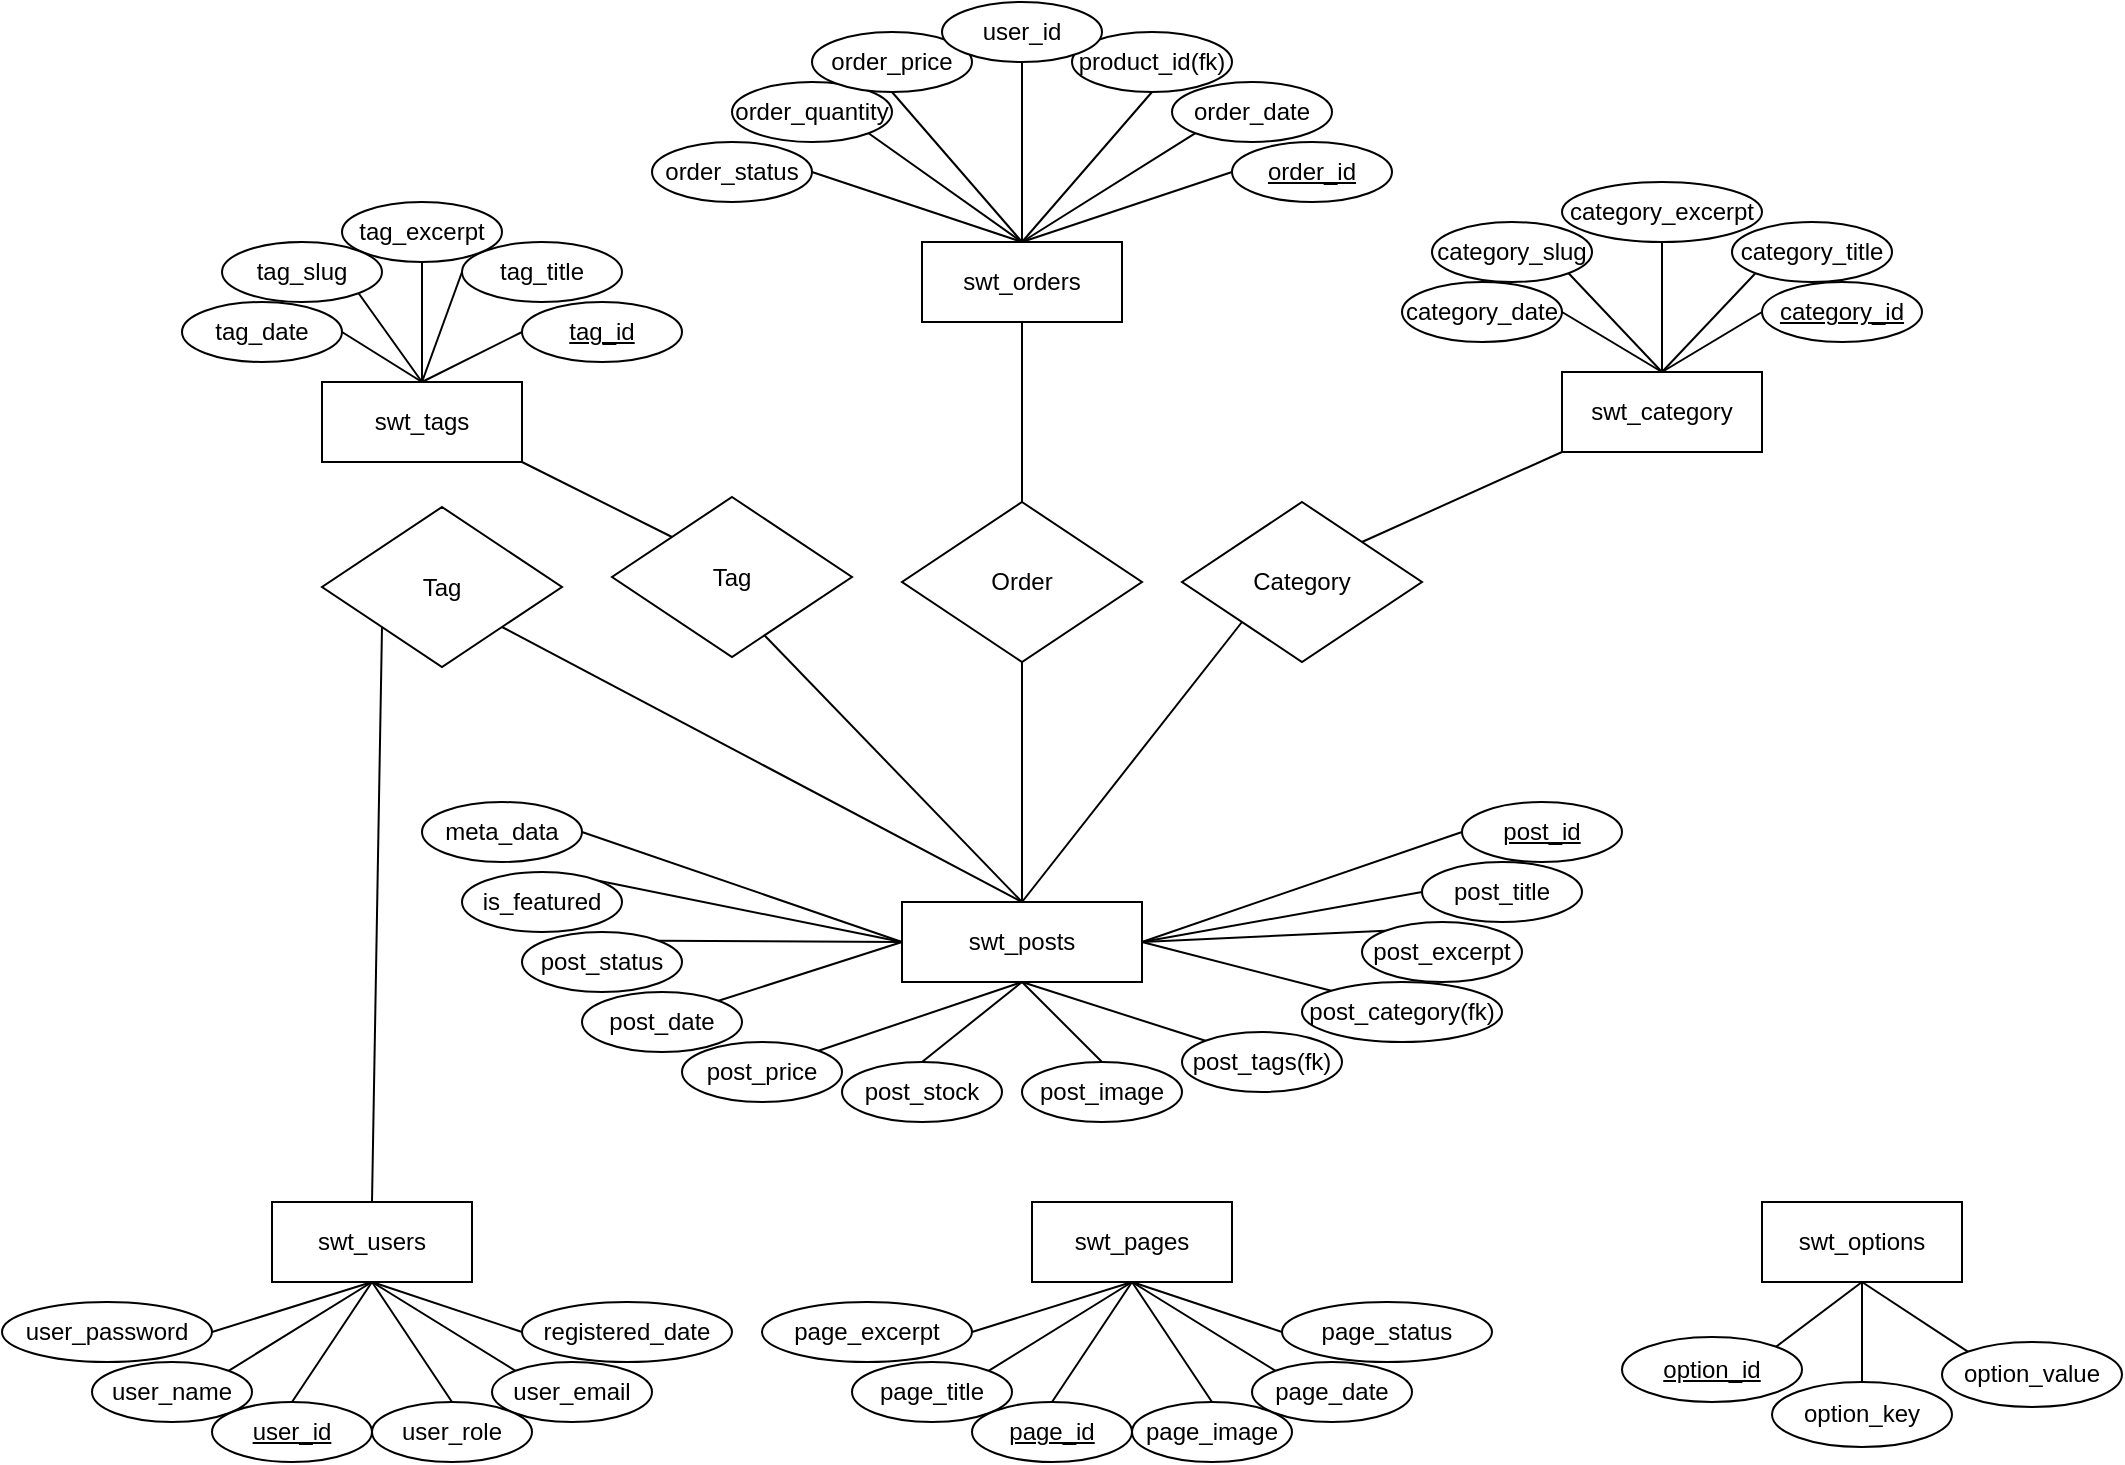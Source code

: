<mxfile version="24.7.17">
  <diagram name="Page-1" id="93By5y_e3l6dFJ6UoJWp">
    <mxGraphModel dx="2181" dy="758" grid="1" gridSize="10" guides="1" tooltips="1" connect="1" arrows="1" fold="1" page="1" pageScale="1" pageWidth="850" pageHeight="1100" math="0" shadow="0">
      <root>
        <mxCell id="0" />
        <mxCell id="1" parent="0" />
        <mxCell id="h1Foof7Ah1W82RDdkiNe-1" value="swt_posts" style="whiteSpace=wrap;html=1;align=center;" parent="1" vertex="1">
          <mxGeometry x="340" y="450" width="120" height="40" as="geometry" />
        </mxCell>
        <mxCell id="h1Foof7Ah1W82RDdkiNe-2" value="swt_options" style="whiteSpace=wrap;html=1;align=center;" parent="1" vertex="1">
          <mxGeometry x="770" y="600" width="100" height="40" as="geometry" />
        </mxCell>
        <mxCell id="h1Foof7Ah1W82RDdkiNe-4" value="swt_users" style="whiteSpace=wrap;html=1;align=center;" parent="1" vertex="1">
          <mxGeometry x="25" y="600" width="100" height="40" as="geometry" />
        </mxCell>
        <mxCell id="h1Foof7Ah1W82RDdkiNe-5" value="swt_orders" style="whiteSpace=wrap;html=1;align=center;" parent="1" vertex="1">
          <mxGeometry x="350" y="120" width="100" height="40" as="geometry" />
        </mxCell>
        <mxCell id="h1Foof7Ah1W82RDdkiNe-6" value="swt_category" style="whiteSpace=wrap;html=1;align=center;" parent="1" vertex="1">
          <mxGeometry x="670" y="185" width="100" height="40" as="geometry" />
        </mxCell>
        <mxCell id="h1Foof7Ah1W82RDdkiNe-17" value="post_id" style="ellipse;whiteSpace=wrap;html=1;align=center;fontStyle=4;" parent="1" vertex="1">
          <mxGeometry x="620" y="400" width="80" height="30" as="geometry" />
        </mxCell>
        <mxCell id="h1Foof7Ah1W82RDdkiNe-20" value="post_title" style="ellipse;whiteSpace=wrap;html=1;align=center;" parent="1" vertex="1">
          <mxGeometry x="600" y="430" width="80" height="30" as="geometry" />
        </mxCell>
        <mxCell id="h1Foof7Ah1W82RDdkiNe-21" value="post_tags(fk)" style="ellipse;whiteSpace=wrap;html=1;align=center;" parent="1" vertex="1">
          <mxGeometry x="480" y="515" width="80" height="30" as="geometry" />
        </mxCell>
        <mxCell id="h1Foof7Ah1W82RDdkiNe-22" value="post_category(fk)" style="ellipse;whiteSpace=wrap;html=1;align=center;" parent="1" vertex="1">
          <mxGeometry x="540" y="490" width="100" height="30" as="geometry" />
        </mxCell>
        <mxCell id="h1Foof7Ah1W82RDdkiNe-23" value="post_excerpt" style="ellipse;whiteSpace=wrap;html=1;align=center;" parent="1" vertex="1">
          <mxGeometry x="570" y="460" width="80" height="30" as="geometry" />
        </mxCell>
        <mxCell id="h1Foof7Ah1W82RDdkiNe-24" value="post_image" style="ellipse;whiteSpace=wrap;html=1;align=center;" parent="1" vertex="1">
          <mxGeometry x="400" y="530" width="80" height="30" as="geometry" />
        </mxCell>
        <mxCell id="h1Foof7Ah1W82RDdkiNe-25" value="post_stock" style="ellipse;whiteSpace=wrap;html=1;align=center;" parent="1" vertex="1">
          <mxGeometry x="310" y="530" width="80" height="30" as="geometry" />
        </mxCell>
        <mxCell id="h1Foof7Ah1W82RDdkiNe-26" value="post_price" style="ellipse;whiteSpace=wrap;html=1;align=center;" parent="1" vertex="1">
          <mxGeometry x="230" y="520" width="80" height="30" as="geometry" />
        </mxCell>
        <mxCell id="h1Foof7Ah1W82RDdkiNe-27" value="post_date" style="ellipse;whiteSpace=wrap;html=1;align=center;" parent="1" vertex="1">
          <mxGeometry x="180" y="495" width="80" height="30" as="geometry" />
        </mxCell>
        <mxCell id="h1Foof7Ah1W82RDdkiNe-28" value="post_status" style="ellipse;whiteSpace=wrap;html=1;align=center;" parent="1" vertex="1">
          <mxGeometry x="150" y="465" width="80" height="30" as="geometry" />
        </mxCell>
        <mxCell id="h1Foof7Ah1W82RDdkiNe-29" value="is_featured" style="ellipse;whiteSpace=wrap;html=1;align=center;" parent="1" vertex="1">
          <mxGeometry x="120" y="435" width="80" height="30" as="geometry" />
        </mxCell>
        <mxCell id="h1Foof7Ah1W82RDdkiNe-30" value="meta_data" style="ellipse;whiteSpace=wrap;html=1;align=center;" parent="1" vertex="1">
          <mxGeometry x="100" y="400" width="80" height="30" as="geometry" />
        </mxCell>
        <mxCell id="h1Foof7Ah1W82RDdkiNe-32" value="" style="endArrow=none;html=1;rounded=0;exitX=0;exitY=0.5;exitDx=0;exitDy=0;entryX=1;entryY=0.5;entryDx=0;entryDy=0;" parent="1" source="h1Foof7Ah1W82RDdkiNe-17" target="h1Foof7Ah1W82RDdkiNe-1" edge="1">
          <mxGeometry relative="1" as="geometry">
            <mxPoint x="370" y="335" as="sourcePoint" />
            <mxPoint x="530" y="335" as="targetPoint" />
          </mxGeometry>
        </mxCell>
        <mxCell id="h1Foof7Ah1W82RDdkiNe-33" value="" style="endArrow=none;html=1;rounded=0;entryX=0;entryY=0;entryDx=0;entryDy=0;exitX=1;exitY=0.5;exitDx=0;exitDy=0;" parent="1" source="h1Foof7Ah1W82RDdkiNe-1" target="h1Foof7Ah1W82RDdkiNe-23" edge="1">
          <mxGeometry relative="1" as="geometry">
            <mxPoint x="440" y="415" as="sourcePoint" />
            <mxPoint x="140" y="145" as="targetPoint" />
          </mxGeometry>
        </mxCell>
        <mxCell id="h1Foof7Ah1W82RDdkiNe-38" value="" style="endArrow=none;html=1;rounded=0;exitX=1;exitY=0;exitDx=0;exitDy=0;entryX=0.5;entryY=1;entryDx=0;entryDy=0;" parent="1" source="h1Foof7Ah1W82RDdkiNe-26" target="h1Foof7Ah1W82RDdkiNe-1" edge="1">
          <mxGeometry relative="1" as="geometry">
            <mxPoint x="240" y="155" as="sourcePoint" />
            <mxPoint x="190" y="195" as="targetPoint" />
          </mxGeometry>
        </mxCell>
        <mxCell id="h1Foof7Ah1W82RDdkiNe-39" value="" style="endArrow=none;html=1;rounded=0;entryX=1;entryY=0;entryDx=0;entryDy=0;exitX=0;exitY=0.5;exitDx=0;exitDy=0;" parent="1" source="h1Foof7Ah1W82RDdkiNe-1" target="h1Foof7Ah1W82RDdkiNe-27" edge="1">
          <mxGeometry relative="1" as="geometry">
            <mxPoint x="340" y="415" as="sourcePoint" />
            <mxPoint x="200" y="205" as="targetPoint" />
          </mxGeometry>
        </mxCell>
        <mxCell id="h1Foof7Ah1W82RDdkiNe-40" value="" style="endArrow=none;html=1;rounded=0;exitX=1;exitY=0;exitDx=0;exitDy=0;entryX=0;entryY=0.5;entryDx=0;entryDy=0;" parent="1" source="h1Foof7Ah1W82RDdkiNe-28" target="h1Foof7Ah1W82RDdkiNe-1" edge="1">
          <mxGeometry relative="1" as="geometry">
            <mxPoint x="260" y="175" as="sourcePoint" />
            <mxPoint x="210" y="215" as="targetPoint" />
          </mxGeometry>
        </mxCell>
        <mxCell id="h1Foof7Ah1W82RDdkiNe-41" value="" style="endArrow=none;html=1;rounded=0;exitX=1;exitY=0;exitDx=0;exitDy=0;entryX=0;entryY=0.5;entryDx=0;entryDy=0;" parent="1" source="h1Foof7Ah1W82RDdkiNe-29" target="h1Foof7Ah1W82RDdkiNe-1" edge="1">
          <mxGeometry relative="1" as="geometry">
            <mxPoint x="270" y="185" as="sourcePoint" />
            <mxPoint x="220" y="225" as="targetPoint" />
          </mxGeometry>
        </mxCell>
        <mxCell id="h1Foof7Ah1W82RDdkiNe-42" value="" style="endArrow=none;html=1;rounded=0;entryX=1;entryY=0.5;entryDx=0;entryDy=0;exitX=0;exitY=0.5;exitDx=0;exitDy=0;" parent="1" source="h1Foof7Ah1W82RDdkiNe-1" target="h1Foof7Ah1W82RDdkiNe-30" edge="1">
          <mxGeometry relative="1" as="geometry">
            <mxPoint x="300" y="365" as="sourcePoint" />
            <mxPoint x="230" y="235" as="targetPoint" />
          </mxGeometry>
        </mxCell>
        <mxCell id="h1Foof7Ah1W82RDdkiNe-44" value="" style="endArrow=none;html=1;rounded=0;exitX=0;exitY=0.5;exitDx=0;exitDy=0;entryX=1;entryY=0.5;entryDx=0;entryDy=0;" parent="1" source="h1Foof7Ah1W82RDdkiNe-20" target="h1Foof7Ah1W82RDdkiNe-1" edge="1">
          <mxGeometry relative="1" as="geometry">
            <mxPoint x="300" y="215" as="sourcePoint" />
            <mxPoint x="250" y="255" as="targetPoint" />
          </mxGeometry>
        </mxCell>
        <mxCell id="h1Foof7Ah1W82RDdkiNe-47" value="" style="endArrow=none;html=1;rounded=0;exitX=0.5;exitY=1;exitDx=0;exitDy=0;entryX=0.5;entryY=0;entryDx=0;entryDy=0;" parent="1" source="h1Foof7Ah1W82RDdkiNe-1" target="h1Foof7Ah1W82RDdkiNe-25" edge="1">
          <mxGeometry relative="1" as="geometry">
            <mxPoint x="218" y="479" as="sourcePoint" />
            <mxPoint x="350" y="425" as="targetPoint" />
          </mxGeometry>
        </mxCell>
        <mxCell id="h1Foof7Ah1W82RDdkiNe-48" value="" style="endArrow=none;html=1;rounded=0;exitX=0.5;exitY=1;exitDx=0;exitDy=0;entryX=0.5;entryY=0;entryDx=0;entryDy=0;" parent="1" source="h1Foof7Ah1W82RDdkiNe-1" target="h1Foof7Ah1W82RDdkiNe-24" edge="1">
          <mxGeometry relative="1" as="geometry">
            <mxPoint x="400" y="445" as="sourcePoint" />
            <mxPoint x="330" y="555" as="targetPoint" />
          </mxGeometry>
        </mxCell>
        <mxCell id="h1Foof7Ah1W82RDdkiNe-49" value="" style="endArrow=none;html=1;rounded=0;exitX=0.5;exitY=1;exitDx=0;exitDy=0;entryX=0;entryY=0;entryDx=0;entryDy=0;" parent="1" source="h1Foof7Ah1W82RDdkiNe-1" target="h1Foof7Ah1W82RDdkiNe-21" edge="1">
          <mxGeometry relative="1" as="geometry">
            <mxPoint x="400" y="445" as="sourcePoint" />
            <mxPoint x="410" y="555" as="targetPoint" />
          </mxGeometry>
        </mxCell>
        <mxCell id="h1Foof7Ah1W82RDdkiNe-50" value="" style="endArrow=none;html=1;rounded=0;exitX=1;exitY=0.5;exitDx=0;exitDy=0;entryX=0;entryY=0;entryDx=0;entryDy=0;" parent="1" source="h1Foof7Ah1W82RDdkiNe-1" target="h1Foof7Ah1W82RDdkiNe-22" edge="1">
          <mxGeometry relative="1" as="geometry">
            <mxPoint x="400" y="445" as="sourcePoint" />
            <mxPoint x="490" y="555" as="targetPoint" />
          </mxGeometry>
        </mxCell>
        <mxCell id="h1Foof7Ah1W82RDdkiNe-51" value="Order" style="shape=rhombus;perimeter=rhombusPerimeter;whiteSpace=wrap;html=1;align=center;" parent="1" vertex="1">
          <mxGeometry x="340" y="250" width="120" height="80" as="geometry" />
        </mxCell>
        <mxCell id="h1Foof7Ah1W82RDdkiNe-52" value="order_id" style="ellipse;whiteSpace=wrap;html=1;align=center;fontStyle=4;" parent="1" vertex="1">
          <mxGeometry x="505" y="70" width="80" height="30" as="geometry" />
        </mxCell>
        <mxCell id="h1Foof7Ah1W82RDdkiNe-53" value="order_status" style="ellipse;whiteSpace=wrap;html=1;align=center;" parent="1" vertex="1">
          <mxGeometry x="215" y="70" width="80" height="30" as="geometry" />
        </mxCell>
        <mxCell id="h1Foof7Ah1W82RDdkiNe-54" value="order_quantity" style="ellipse;whiteSpace=wrap;html=1;align=center;" parent="1" vertex="1">
          <mxGeometry x="255" y="40" width="80" height="30" as="geometry" />
        </mxCell>
        <mxCell id="h1Foof7Ah1W82RDdkiNe-55" value="order_price" style="ellipse;whiteSpace=wrap;html=1;align=center;" parent="1" vertex="1">
          <mxGeometry x="295" y="15" width="80" height="30" as="geometry" />
        </mxCell>
        <mxCell id="h1Foof7Ah1W82RDdkiNe-56" value="order_date" style="ellipse;whiteSpace=wrap;html=1;align=center;" parent="1" vertex="1">
          <mxGeometry x="475" y="40" width="80" height="30" as="geometry" />
        </mxCell>
        <mxCell id="h1Foof7Ah1W82RDdkiNe-57" value="product_id(fk)" style="ellipse;whiteSpace=wrap;html=1;align=center;" parent="1" vertex="1">
          <mxGeometry x="425" y="15" width="80" height="30" as="geometry" />
        </mxCell>
        <mxCell id="h1Foof7Ah1W82RDdkiNe-58" value="user_id" style="ellipse;whiteSpace=wrap;html=1;align=center;" parent="1" vertex="1">
          <mxGeometry x="360" width="80" height="30" as="geometry" />
        </mxCell>
        <mxCell id="h1Foof7Ah1W82RDdkiNe-59" value="" style="endArrow=none;html=1;rounded=0;entryX=0.5;entryY=0;entryDx=0;entryDy=0;exitX=1;exitY=0.5;exitDx=0;exitDy=0;" parent="1" source="h1Foof7Ah1W82RDdkiNe-53" target="h1Foof7Ah1W82RDdkiNe-5" edge="1">
          <mxGeometry relative="1" as="geometry">
            <mxPoint x="345" y="415" as="sourcePoint" />
            <mxPoint x="185" y="415" as="targetPoint" />
          </mxGeometry>
        </mxCell>
        <mxCell id="h1Foof7Ah1W82RDdkiNe-60" value="" style="endArrow=none;html=1;rounded=0;entryX=0.5;entryY=0;entryDx=0;entryDy=0;exitX=1;exitY=1;exitDx=0;exitDy=0;" parent="1" source="h1Foof7Ah1W82RDdkiNe-54" target="h1Foof7Ah1W82RDdkiNe-5" edge="1">
          <mxGeometry relative="1" as="geometry">
            <mxPoint x="225" y="110" as="sourcePoint" />
            <mxPoint x="355" y="145" as="targetPoint" />
          </mxGeometry>
        </mxCell>
        <mxCell id="h1Foof7Ah1W82RDdkiNe-61" value="" style="endArrow=none;html=1;rounded=0;exitX=0.5;exitY=1;exitDx=0;exitDy=0;entryX=0.5;entryY=0;entryDx=0;entryDy=0;" parent="1" source="h1Foof7Ah1W82RDdkiNe-55" target="h1Foof7Ah1W82RDdkiNe-5" edge="1">
          <mxGeometry relative="1" as="geometry">
            <mxPoint x="225" y="110" as="sourcePoint" />
            <mxPoint x="335" y="135" as="targetPoint" />
          </mxGeometry>
        </mxCell>
        <mxCell id="h1Foof7Ah1W82RDdkiNe-62" value="" style="endArrow=none;html=1;rounded=0;entryX=0.5;entryY=1;entryDx=0;entryDy=0;exitX=0.5;exitY=0;exitDx=0;exitDy=0;" parent="1" source="h1Foof7Ah1W82RDdkiNe-5" target="h1Foof7Ah1W82RDdkiNe-58" edge="1">
          <mxGeometry relative="1" as="geometry">
            <mxPoint x="235" y="120" as="sourcePoint" />
            <mxPoint x="365" y="155" as="targetPoint" />
          </mxGeometry>
        </mxCell>
        <mxCell id="h1Foof7Ah1W82RDdkiNe-63" value="" style="endArrow=none;html=1;rounded=0;entryX=0.5;entryY=1;entryDx=0;entryDy=0;exitX=0.5;exitY=0;exitDx=0;exitDy=0;" parent="1" source="h1Foof7Ah1W82RDdkiNe-5" target="h1Foof7Ah1W82RDdkiNe-57" edge="1">
          <mxGeometry relative="1" as="geometry">
            <mxPoint x="245" y="130" as="sourcePoint" />
            <mxPoint x="375" y="165" as="targetPoint" />
          </mxGeometry>
        </mxCell>
        <mxCell id="h1Foof7Ah1W82RDdkiNe-64" value="" style="endArrow=none;html=1;rounded=0;entryX=0;entryY=1;entryDx=0;entryDy=0;exitX=0.5;exitY=0;exitDx=0;exitDy=0;" parent="1" source="h1Foof7Ah1W82RDdkiNe-5" target="h1Foof7Ah1W82RDdkiNe-56" edge="1">
          <mxGeometry relative="1" as="geometry">
            <mxPoint x="255" y="140" as="sourcePoint" />
            <mxPoint x="385" y="175" as="targetPoint" />
          </mxGeometry>
        </mxCell>
        <mxCell id="h1Foof7Ah1W82RDdkiNe-65" value="" style="endArrow=none;html=1;rounded=0;entryX=0;entryY=0.5;entryDx=0;entryDy=0;exitX=0.5;exitY=0;exitDx=0;exitDy=0;" parent="1" source="h1Foof7Ah1W82RDdkiNe-5" target="h1Foof7Ah1W82RDdkiNe-52" edge="1">
          <mxGeometry relative="1" as="geometry">
            <mxPoint x="265" y="150" as="sourcePoint" />
            <mxPoint x="395" y="185" as="targetPoint" />
          </mxGeometry>
        </mxCell>
        <mxCell id="h1Foof7Ah1W82RDdkiNe-67" value="" style="endArrow=none;html=1;rounded=0;entryX=0.5;entryY=1;entryDx=0;entryDy=0;exitX=0.5;exitY=0;exitDx=0;exitDy=0;" parent="1" source="h1Foof7Ah1W82RDdkiNe-1" target="h1Foof7Ah1W82RDdkiNe-51" edge="1">
          <mxGeometry relative="1" as="geometry">
            <mxPoint x="450" y="300" as="sourcePoint" />
            <mxPoint x="410" y="110" as="targetPoint" />
          </mxGeometry>
        </mxCell>
        <mxCell id="h1Foof7Ah1W82RDdkiNe-69" value="category_id" style="ellipse;whiteSpace=wrap;html=1;align=center;fontStyle=4;" parent="1" vertex="1">
          <mxGeometry x="770" y="140" width="80" height="30" as="geometry" />
        </mxCell>
        <mxCell id="h1Foof7Ah1W82RDdkiNe-70" value="category_title" style="ellipse;whiteSpace=wrap;html=1;align=center;" parent="1" vertex="1">
          <mxGeometry x="755" y="110" width="80" height="30" as="geometry" />
        </mxCell>
        <mxCell id="h1Foof7Ah1W82RDdkiNe-71" value="category_excerpt" style="ellipse;whiteSpace=wrap;html=1;align=center;" parent="1" vertex="1">
          <mxGeometry x="670" y="90" width="100" height="30" as="geometry" />
        </mxCell>
        <mxCell id="h1Foof7Ah1W82RDdkiNe-72" value="category_slug" style="ellipse;whiteSpace=wrap;html=1;align=center;" parent="1" vertex="1">
          <mxGeometry x="605" y="110" width="80" height="30" as="geometry" />
        </mxCell>
        <mxCell id="h1Foof7Ah1W82RDdkiNe-73" value="category_date" style="ellipse;whiteSpace=wrap;html=1;align=center;" parent="1" vertex="1">
          <mxGeometry x="590" y="140" width="80" height="30" as="geometry" />
        </mxCell>
        <mxCell id="h1Foof7Ah1W82RDdkiNe-75" value="" style="endArrow=none;html=1;rounded=0;entryX=0;entryY=0.5;entryDx=0;entryDy=0;exitX=0.5;exitY=0;exitDx=0;exitDy=0;" parent="1" source="h1Foof7Ah1W82RDdkiNe-6" target="h1Foof7Ah1W82RDdkiNe-69" edge="1">
          <mxGeometry relative="1" as="geometry">
            <mxPoint x="90" y="210" as="sourcePoint" />
            <mxPoint x="220" y="225" as="targetPoint" />
          </mxGeometry>
        </mxCell>
        <mxCell id="h1Foof7Ah1W82RDdkiNe-76" value="" style="endArrow=none;html=1;rounded=0;entryX=1;entryY=1;entryDx=0;entryDy=0;exitX=0.5;exitY=0;exitDx=0;exitDy=0;" parent="1" source="h1Foof7Ah1W82RDdkiNe-6" target="h1Foof7Ah1W82RDdkiNe-72" edge="1">
          <mxGeometry relative="1" as="geometry">
            <mxPoint x="780" y="270" as="sourcePoint" />
            <mxPoint x="840" y="255" as="targetPoint" />
          </mxGeometry>
        </mxCell>
        <mxCell id="h1Foof7Ah1W82RDdkiNe-77" value="" style="endArrow=none;html=1;rounded=0;entryX=0.5;entryY=1;entryDx=0;entryDy=0;exitX=0.5;exitY=0;exitDx=0;exitDy=0;" parent="1" source="h1Foof7Ah1W82RDdkiNe-6" target="h1Foof7Ah1W82RDdkiNe-71" edge="1">
          <mxGeometry relative="1" as="geometry">
            <mxPoint x="740" y="205" as="sourcePoint" />
            <mxPoint x="800" y="190" as="targetPoint" />
          </mxGeometry>
        </mxCell>
        <mxCell id="h1Foof7Ah1W82RDdkiNe-78" value="" style="endArrow=none;html=1;rounded=0;exitX=0.5;exitY=0;exitDx=0;exitDy=0;entryX=0;entryY=1;entryDx=0;entryDy=0;" parent="1" source="h1Foof7Ah1W82RDdkiNe-6" target="h1Foof7Ah1W82RDdkiNe-70" edge="1">
          <mxGeometry relative="1" as="geometry">
            <mxPoint x="750" y="215" as="sourcePoint" />
            <mxPoint x="790" y="185" as="targetPoint" />
          </mxGeometry>
        </mxCell>
        <mxCell id="h1Foof7Ah1W82RDdkiNe-79" value="" style="endArrow=none;html=1;rounded=0;entryX=1;entryY=0.5;entryDx=0;entryDy=0;exitX=0.5;exitY=0;exitDx=0;exitDy=0;" parent="1" source="h1Foof7Ah1W82RDdkiNe-6" target="h1Foof7Ah1W82RDdkiNe-73" edge="1">
          <mxGeometry relative="1" as="geometry">
            <mxPoint x="760" y="225" as="sourcePoint" />
            <mxPoint x="820" y="210" as="targetPoint" />
          </mxGeometry>
        </mxCell>
        <mxCell id="h1Foof7Ah1W82RDdkiNe-142" value="swt_tags" style="whiteSpace=wrap;html=1;align=center;" parent="1" vertex="1">
          <mxGeometry x="50" y="190" width="100" height="40" as="geometry" />
        </mxCell>
        <mxCell id="h1Foof7Ah1W82RDdkiNe-143" value="tag_id" style="ellipse;whiteSpace=wrap;html=1;align=center;fontStyle=4;" parent="1" vertex="1">
          <mxGeometry x="150" y="150" width="80" height="30" as="geometry" />
        </mxCell>
        <mxCell id="h1Foof7Ah1W82RDdkiNe-144" value="tag_title" style="ellipse;whiteSpace=wrap;html=1;align=center;" parent="1" vertex="1">
          <mxGeometry x="120" y="120" width="80" height="30" as="geometry" />
        </mxCell>
        <mxCell id="h1Foof7Ah1W82RDdkiNe-145" value="tag_excerpt" style="ellipse;whiteSpace=wrap;html=1;align=center;" parent="1" vertex="1">
          <mxGeometry x="60" y="100" width="80" height="30" as="geometry" />
        </mxCell>
        <mxCell id="h1Foof7Ah1W82RDdkiNe-146" value="tag_slug" style="ellipse;whiteSpace=wrap;html=1;align=center;" parent="1" vertex="1">
          <mxGeometry y="120" width="80" height="30" as="geometry" />
        </mxCell>
        <mxCell id="h1Foof7Ah1W82RDdkiNe-147" value="tag_date" style="ellipse;whiteSpace=wrap;html=1;align=center;" parent="1" vertex="1">
          <mxGeometry x="-20" y="150" width="80" height="30" as="geometry" />
        </mxCell>
        <mxCell id="h1Foof7Ah1W82RDdkiNe-148" value="" style="endArrow=none;html=1;rounded=0;entryX=0;entryY=0.5;entryDx=0;entryDy=0;exitX=0.5;exitY=0;exitDx=0;exitDy=0;" parent="1" source="h1Foof7Ah1W82RDdkiNe-142" target="h1Foof7Ah1W82RDdkiNe-143" edge="1">
          <mxGeometry relative="1" as="geometry">
            <mxPoint x="-555" y="215" as="sourcePoint" />
            <mxPoint x="-425" y="230" as="targetPoint" />
          </mxGeometry>
        </mxCell>
        <mxCell id="h1Foof7Ah1W82RDdkiNe-149" value="" style="endArrow=none;html=1;rounded=0;entryX=1;entryY=1;entryDx=0;entryDy=0;exitX=0.5;exitY=0;exitDx=0;exitDy=0;" parent="1" source="h1Foof7Ah1W82RDdkiNe-142" target="h1Foof7Ah1W82RDdkiNe-146" edge="1">
          <mxGeometry relative="1" as="geometry">
            <mxPoint x="135" y="275" as="sourcePoint" />
            <mxPoint x="195" y="260" as="targetPoint" />
          </mxGeometry>
        </mxCell>
        <mxCell id="h1Foof7Ah1W82RDdkiNe-150" value="" style="endArrow=none;html=1;rounded=0;entryX=0.5;entryY=1;entryDx=0;entryDy=0;exitX=0.5;exitY=0;exitDx=0;exitDy=0;" parent="1" source="h1Foof7Ah1W82RDdkiNe-142" target="h1Foof7Ah1W82RDdkiNe-145" edge="1">
          <mxGeometry relative="1" as="geometry">
            <mxPoint x="95" y="210" as="sourcePoint" />
            <mxPoint x="155" y="195" as="targetPoint" />
          </mxGeometry>
        </mxCell>
        <mxCell id="h1Foof7Ah1W82RDdkiNe-151" value="" style="endArrow=none;html=1;rounded=0;exitX=0.5;exitY=0;exitDx=0;exitDy=0;entryX=0;entryY=0.5;entryDx=0;entryDy=0;" parent="1" source="h1Foof7Ah1W82RDdkiNe-142" target="h1Foof7Ah1W82RDdkiNe-144" edge="1">
          <mxGeometry relative="1" as="geometry">
            <mxPoint x="105" y="220" as="sourcePoint" />
            <mxPoint x="145" y="190" as="targetPoint" />
          </mxGeometry>
        </mxCell>
        <mxCell id="h1Foof7Ah1W82RDdkiNe-152" value="" style="endArrow=none;html=1;rounded=0;entryX=1;entryY=0.5;entryDx=0;entryDy=0;exitX=0.5;exitY=0;exitDx=0;exitDy=0;" parent="1" source="h1Foof7Ah1W82RDdkiNe-142" target="h1Foof7Ah1W82RDdkiNe-147" edge="1">
          <mxGeometry relative="1" as="geometry">
            <mxPoint x="115" y="230" as="sourcePoint" />
            <mxPoint x="175" y="215" as="targetPoint" />
          </mxGeometry>
        </mxCell>
        <mxCell id="h1Foof7Ah1W82RDdkiNe-153" value="" style="endArrow=none;html=1;rounded=0;entryX=0;entryY=1;entryDx=0;entryDy=0;exitX=0.5;exitY=0;exitDx=0;exitDy=0;" parent="1" source="h1Foof7Ah1W82RDdkiNe-1" target="uQG7Doh-vudDJr7gkuZp-49" edge="1">
          <mxGeometry relative="1" as="geometry">
            <mxPoint x="410" y="200" as="sourcePoint" />
            <mxPoint x="480" y="395" as="targetPoint" />
          </mxGeometry>
        </mxCell>
        <mxCell id="h1Foof7Ah1W82RDdkiNe-156" value="" style="endArrow=none;html=1;rounded=0;entryX=1;entryY=1;entryDx=0;entryDy=0;exitX=0.5;exitY=0;exitDx=0;exitDy=0;" parent="1" source="h1Foof7Ah1W82RDdkiNe-1" edge="1">
          <mxGeometry relative="1" as="geometry">
            <mxPoint x="410" y="460" as="sourcePoint" />
            <mxPoint x="260" y="305" as="targetPoint" />
          </mxGeometry>
        </mxCell>
        <mxCell id="uQG7Doh-vudDJr7gkuZp-1" value="option_id" style="ellipse;whiteSpace=wrap;html=1;align=center;fontStyle=4;" vertex="1" parent="1">
          <mxGeometry x="700" y="667.5" width="90" height="32.5" as="geometry" />
        </mxCell>
        <mxCell id="uQG7Doh-vudDJr7gkuZp-2" value="option_key" style="ellipse;whiteSpace=wrap;html=1;align=center;" vertex="1" parent="1">
          <mxGeometry x="775" y="690" width="90" height="32.5" as="geometry" />
        </mxCell>
        <mxCell id="uQG7Doh-vudDJr7gkuZp-4" value="option_value" style="ellipse;whiteSpace=wrap;html=1;align=center;" vertex="1" parent="1">
          <mxGeometry x="860" y="670" width="90" height="32.5" as="geometry" />
        </mxCell>
        <mxCell id="uQG7Doh-vudDJr7gkuZp-6" value="" style="endArrow=none;html=1;rounded=0;exitX=0.5;exitY=1;exitDx=0;exitDy=0;entryX=0.5;entryY=0;entryDx=0;entryDy=0;" edge="1" parent="1" source="h1Foof7Ah1W82RDdkiNe-2" target="uQG7Doh-vudDJr7gkuZp-2">
          <mxGeometry relative="1" as="geometry">
            <mxPoint x="795" y="592.5" as="sourcePoint" />
            <mxPoint x="727" y="552.5" as="targetPoint" />
          </mxGeometry>
        </mxCell>
        <mxCell id="uQG7Doh-vudDJr7gkuZp-33" value="" style="endArrow=none;html=1;rounded=0;entryX=0.5;entryY=0;entryDx=0;entryDy=0;exitX=0.5;exitY=1;exitDx=0;exitDy=0;" edge="1" parent="1" source="h1Foof7Ah1W82RDdkiNe-4" target="uQG7Doh-vudDJr7gkuZp-60">
          <mxGeometry relative="1" as="geometry">
            <mxPoint x="435" y="460" as="sourcePoint" />
            <mxPoint x="40.0" y="720" as="targetPoint" />
          </mxGeometry>
        </mxCell>
        <mxCell id="uQG7Doh-vudDJr7gkuZp-34" value="" style="endArrow=none;html=1;rounded=0;entryX=0;entryY=0.5;entryDx=0;entryDy=0;exitX=0.5;exitY=1;exitDx=0;exitDy=0;" edge="1" parent="1" source="h1Foof7Ah1W82RDdkiNe-4" target="uQG7Doh-vudDJr7gkuZp-55">
          <mxGeometry relative="1" as="geometry">
            <mxPoint x="215" y="570" as="sourcePoint" />
            <mxPoint x="165.0" y="652.5" as="targetPoint" />
          </mxGeometry>
        </mxCell>
        <mxCell id="uQG7Doh-vudDJr7gkuZp-35" value="" style="endArrow=none;html=1;rounded=0;entryX=1;entryY=0;entryDx=0;entryDy=0;exitX=0.5;exitY=1;exitDx=0;exitDy=0;" edge="1" parent="1" source="h1Foof7Ah1W82RDdkiNe-4" target="uQG7Doh-vudDJr7gkuZp-58">
          <mxGeometry relative="1" as="geometry">
            <mxPoint x="15" y="620" as="sourcePoint" />
            <mxPoint x="1.82" y="696.59" as="targetPoint" />
          </mxGeometry>
        </mxCell>
        <mxCell id="uQG7Doh-vudDJr7gkuZp-36" value="" style="endArrow=none;html=1;rounded=0;exitX=0.5;exitY=1;exitDx=0;exitDy=0;entryX=1;entryY=0.5;entryDx=0;entryDy=0;" edge="1" parent="1" source="h1Foof7Ah1W82RDdkiNe-4" target="uQG7Doh-vudDJr7gkuZp-56">
          <mxGeometry relative="1" as="geometry">
            <mxPoint x="-15" y="580" as="sourcePoint" />
            <mxPoint x="5" y="660" as="targetPoint" />
          </mxGeometry>
        </mxCell>
        <mxCell id="uQG7Doh-vudDJr7gkuZp-37" value="" style="endArrow=none;html=1;rounded=0;exitX=0;exitY=0;exitDx=0;exitDy=0;entryX=0.5;entryY=1;entryDx=0;entryDy=0;" edge="1" parent="1" source="uQG7Doh-vudDJr7gkuZp-57" target="h1Foof7Ah1W82RDdkiNe-4">
          <mxGeometry relative="1" as="geometry">
            <mxPoint x="140.0" y="697.5" as="sourcePoint" />
            <mxPoint x="125" y="560" as="targetPoint" />
          </mxGeometry>
        </mxCell>
        <mxCell id="uQG7Doh-vudDJr7gkuZp-38" value="" style="endArrow=none;html=1;rounded=0;exitX=0.5;exitY=1;exitDx=0;exitDy=0;entryX=0.5;entryY=0;entryDx=0;entryDy=0;" edge="1" parent="1" source="h1Foof7Ah1W82RDdkiNe-4" target="uQG7Doh-vudDJr7gkuZp-59">
          <mxGeometry relative="1" as="geometry">
            <mxPoint x="135" y="640" as="sourcePoint" />
            <mxPoint x="120.478" y="710.509" as="targetPoint" />
          </mxGeometry>
        </mxCell>
        <mxCell id="uQG7Doh-vudDJr7gkuZp-47" value="" style="endArrow=none;html=1;rounded=0;entryX=0.5;entryY=1;entryDx=0;entryDy=0;exitX=0.5;exitY=0;exitDx=0;exitDy=0;" edge="1" parent="1" source="h1Foof7Ah1W82RDdkiNe-51" target="h1Foof7Ah1W82RDdkiNe-5">
          <mxGeometry relative="1" as="geometry">
            <mxPoint x="400" y="250" as="sourcePoint" />
            <mxPoint x="410" y="340" as="targetPoint" />
          </mxGeometry>
        </mxCell>
        <mxCell id="uQG7Doh-vudDJr7gkuZp-48" value="Tag" style="shape=rhombus;perimeter=rhombusPerimeter;whiteSpace=wrap;html=1;align=center;" vertex="1" parent="1">
          <mxGeometry x="195" y="247.5" width="120" height="80" as="geometry" />
        </mxCell>
        <mxCell id="uQG7Doh-vudDJr7gkuZp-49" value="Category" style="shape=rhombus;perimeter=rhombusPerimeter;whiteSpace=wrap;html=1;align=center;" vertex="1" parent="1">
          <mxGeometry x="480" y="250" width="120" height="80" as="geometry" />
        </mxCell>
        <mxCell id="uQG7Doh-vudDJr7gkuZp-50" value="" style="endArrow=none;html=1;rounded=0;entryX=0;entryY=1;entryDx=0;entryDy=0;exitX=1;exitY=0;exitDx=0;exitDy=0;" edge="1" parent="1" source="uQG7Doh-vudDJr7gkuZp-49" target="h1Foof7Ah1W82RDdkiNe-6">
          <mxGeometry relative="1" as="geometry">
            <mxPoint x="410" y="460" as="sourcePoint" />
            <mxPoint x="520" y="320" as="targetPoint" />
          </mxGeometry>
        </mxCell>
        <mxCell id="uQG7Doh-vudDJr7gkuZp-51" value="" style="endArrow=none;html=1;rounded=0;entryX=1;entryY=1;entryDx=0;entryDy=0;exitX=0;exitY=0;exitDx=0;exitDy=0;" edge="1" parent="1" source="uQG7Doh-vudDJr7gkuZp-48" target="h1Foof7Ah1W82RDdkiNe-142">
          <mxGeometry relative="1" as="geometry">
            <mxPoint x="410" y="460" as="sourcePoint" />
            <mxPoint x="270" y="315" as="targetPoint" />
          </mxGeometry>
        </mxCell>
        <mxCell id="uQG7Doh-vudDJr7gkuZp-52" value="Tag" style="shape=rhombus;perimeter=rhombusPerimeter;whiteSpace=wrap;html=1;align=center;" vertex="1" parent="1">
          <mxGeometry x="50" y="252.5" width="120" height="80" as="geometry" />
        </mxCell>
        <mxCell id="uQG7Doh-vudDJr7gkuZp-53" value="" style="endArrow=none;html=1;rounded=0;entryX=1;entryY=1;entryDx=0;entryDy=0;exitX=0.5;exitY=0;exitDx=0;exitDy=0;" edge="1" parent="1" source="h1Foof7Ah1W82RDdkiNe-1" target="uQG7Doh-vudDJr7gkuZp-52">
          <mxGeometry relative="1" as="geometry">
            <mxPoint x="410" y="460" as="sourcePoint" />
            <mxPoint x="270" y="315" as="targetPoint" />
          </mxGeometry>
        </mxCell>
        <mxCell id="uQG7Doh-vudDJr7gkuZp-55" value="registered_date" style="ellipse;whiteSpace=wrap;html=1;align=center;" vertex="1" parent="1">
          <mxGeometry x="150" y="650" width="105" height="30" as="geometry" />
        </mxCell>
        <mxCell id="uQG7Doh-vudDJr7gkuZp-56" value="user_password" style="ellipse;whiteSpace=wrap;html=1;align=center;" vertex="1" parent="1">
          <mxGeometry x="-110" y="650" width="105" height="30" as="geometry" />
        </mxCell>
        <mxCell id="uQG7Doh-vudDJr7gkuZp-57" value="user_email" style="ellipse;whiteSpace=wrap;html=1;align=center;" vertex="1" parent="1">
          <mxGeometry x="135" y="680" width="80" height="30" as="geometry" />
        </mxCell>
        <mxCell id="uQG7Doh-vudDJr7gkuZp-58" value="user_name" style="ellipse;whiteSpace=wrap;html=1;align=center;" vertex="1" parent="1">
          <mxGeometry x="-65" y="680" width="80" height="30" as="geometry" />
        </mxCell>
        <mxCell id="uQG7Doh-vudDJr7gkuZp-59" value="user_role" style="ellipse;whiteSpace=wrap;html=1;align=center;" vertex="1" parent="1">
          <mxGeometry x="75" y="700" width="80" height="30" as="geometry" />
        </mxCell>
        <mxCell id="uQG7Doh-vudDJr7gkuZp-60" value="user_id" style="ellipse;whiteSpace=wrap;html=1;align=center;fontStyle=4;" vertex="1" parent="1">
          <mxGeometry x="-5" y="700" width="80" height="30" as="geometry" />
        </mxCell>
        <mxCell id="uQG7Doh-vudDJr7gkuZp-66" value="swt_pages" style="whiteSpace=wrap;html=1;align=center;" vertex="1" parent="1">
          <mxGeometry x="405" y="600" width="100" height="40" as="geometry" />
        </mxCell>
        <mxCell id="uQG7Doh-vudDJr7gkuZp-67" value="" style="endArrow=none;html=1;rounded=0;entryX=0.5;entryY=0;entryDx=0;entryDy=0;exitX=0.5;exitY=1;exitDx=0;exitDy=0;" edge="1" parent="1" source="uQG7Doh-vudDJr7gkuZp-66" target="uQG7Doh-vudDJr7gkuZp-78">
          <mxGeometry relative="1" as="geometry">
            <mxPoint x="815" y="460" as="sourcePoint" />
            <mxPoint x="420.0" y="720" as="targetPoint" />
          </mxGeometry>
        </mxCell>
        <mxCell id="uQG7Doh-vudDJr7gkuZp-68" value="" style="endArrow=none;html=1;rounded=0;entryX=0;entryY=0.5;entryDx=0;entryDy=0;exitX=0.5;exitY=1;exitDx=0;exitDy=0;" edge="1" parent="1" source="uQG7Doh-vudDJr7gkuZp-66" target="uQG7Doh-vudDJr7gkuZp-73">
          <mxGeometry relative="1" as="geometry">
            <mxPoint x="595" y="570" as="sourcePoint" />
            <mxPoint x="545.0" y="652.5" as="targetPoint" />
          </mxGeometry>
        </mxCell>
        <mxCell id="uQG7Doh-vudDJr7gkuZp-69" value="" style="endArrow=none;html=1;rounded=0;entryX=1;entryY=0;entryDx=0;entryDy=0;exitX=0.5;exitY=1;exitDx=0;exitDy=0;" edge="1" parent="1" source="uQG7Doh-vudDJr7gkuZp-66" target="uQG7Doh-vudDJr7gkuZp-76">
          <mxGeometry relative="1" as="geometry">
            <mxPoint x="395" y="620" as="sourcePoint" />
            <mxPoint x="381.82" y="696.59" as="targetPoint" />
          </mxGeometry>
        </mxCell>
        <mxCell id="uQG7Doh-vudDJr7gkuZp-70" value="" style="endArrow=none;html=1;rounded=0;exitX=0.5;exitY=1;exitDx=0;exitDy=0;entryX=1;entryY=0.5;entryDx=0;entryDy=0;" edge="1" parent="1" source="uQG7Doh-vudDJr7gkuZp-66" target="uQG7Doh-vudDJr7gkuZp-74">
          <mxGeometry relative="1" as="geometry">
            <mxPoint x="365" y="580" as="sourcePoint" />
            <mxPoint x="385" y="660" as="targetPoint" />
          </mxGeometry>
        </mxCell>
        <mxCell id="uQG7Doh-vudDJr7gkuZp-71" value="" style="endArrow=none;html=1;rounded=0;exitX=0;exitY=0;exitDx=0;exitDy=0;entryX=0.5;entryY=1;entryDx=0;entryDy=0;" edge="1" parent="1" source="uQG7Doh-vudDJr7gkuZp-75" target="uQG7Doh-vudDJr7gkuZp-66">
          <mxGeometry relative="1" as="geometry">
            <mxPoint x="520.0" y="697.5" as="sourcePoint" />
            <mxPoint x="505" y="560" as="targetPoint" />
          </mxGeometry>
        </mxCell>
        <mxCell id="uQG7Doh-vudDJr7gkuZp-72" value="" style="endArrow=none;html=1;rounded=0;exitX=0.5;exitY=1;exitDx=0;exitDy=0;entryX=0.5;entryY=0;entryDx=0;entryDy=0;" edge="1" parent="1" source="uQG7Doh-vudDJr7gkuZp-66" target="uQG7Doh-vudDJr7gkuZp-77">
          <mxGeometry relative="1" as="geometry">
            <mxPoint x="515" y="640" as="sourcePoint" />
            <mxPoint x="500.478" y="710.509" as="targetPoint" />
          </mxGeometry>
        </mxCell>
        <mxCell id="uQG7Doh-vudDJr7gkuZp-73" value="page_status" style="ellipse;whiteSpace=wrap;html=1;align=center;" vertex="1" parent="1">
          <mxGeometry x="530" y="650" width="105" height="30" as="geometry" />
        </mxCell>
        <mxCell id="uQG7Doh-vudDJr7gkuZp-74" value="page_excerpt" style="ellipse;whiteSpace=wrap;html=1;align=center;" vertex="1" parent="1">
          <mxGeometry x="270" y="650" width="105" height="30" as="geometry" />
        </mxCell>
        <mxCell id="uQG7Doh-vudDJr7gkuZp-75" value="page_date" style="ellipse;whiteSpace=wrap;html=1;align=center;" vertex="1" parent="1">
          <mxGeometry x="515" y="680" width="80" height="30" as="geometry" />
        </mxCell>
        <mxCell id="uQG7Doh-vudDJr7gkuZp-76" value="page_title" style="ellipse;whiteSpace=wrap;html=1;align=center;" vertex="1" parent="1">
          <mxGeometry x="315" y="680" width="80" height="30" as="geometry" />
        </mxCell>
        <mxCell id="uQG7Doh-vudDJr7gkuZp-77" value="page_image" style="ellipse;whiteSpace=wrap;html=1;align=center;" vertex="1" parent="1">
          <mxGeometry x="455" y="700" width="80" height="30" as="geometry" />
        </mxCell>
        <mxCell id="uQG7Doh-vudDJr7gkuZp-78" value="page_id" style="ellipse;whiteSpace=wrap;html=1;align=center;fontStyle=4;" vertex="1" parent="1">
          <mxGeometry x="375" y="700" width="80" height="30" as="geometry" />
        </mxCell>
        <mxCell id="uQG7Doh-vudDJr7gkuZp-80" value="" style="endArrow=none;html=1;rounded=0;entryX=0;entryY=0;entryDx=0;entryDy=0;exitX=0.5;exitY=1;exitDx=0;exitDy=0;" edge="1" parent="1" source="h1Foof7Ah1W82RDdkiNe-2" target="uQG7Doh-vudDJr7gkuZp-4">
          <mxGeometry relative="1" as="geometry">
            <mxPoint x="570" y="512.5" as="sourcePoint" />
            <mxPoint x="670" y="467.5" as="targetPoint" />
          </mxGeometry>
        </mxCell>
        <mxCell id="uQG7Doh-vudDJr7gkuZp-90" value="" style="endArrow=none;html=1;rounded=0;entryX=0;entryY=1;entryDx=0;entryDy=0;exitX=0.5;exitY=0;exitDx=0;exitDy=0;" edge="1" parent="1" source="h1Foof7Ah1W82RDdkiNe-4" target="uQG7Doh-vudDJr7gkuZp-52">
          <mxGeometry relative="1" as="geometry">
            <mxPoint x="420" y="470" as="sourcePoint" />
            <mxPoint x="160" y="333" as="targetPoint" />
          </mxGeometry>
        </mxCell>
        <mxCell id="uQG7Doh-vudDJr7gkuZp-91" value="" style="endArrow=none;html=1;rounded=0;exitX=0.5;exitY=1;exitDx=0;exitDy=0;entryX=1;entryY=0;entryDx=0;entryDy=0;" edge="1" parent="1" source="h1Foof7Ah1W82RDdkiNe-2" target="uQG7Doh-vudDJr7gkuZp-1">
          <mxGeometry relative="1" as="geometry">
            <mxPoint x="830" y="650" as="sourcePoint" />
            <mxPoint x="830" y="720" as="targetPoint" />
          </mxGeometry>
        </mxCell>
      </root>
    </mxGraphModel>
  </diagram>
</mxfile>
